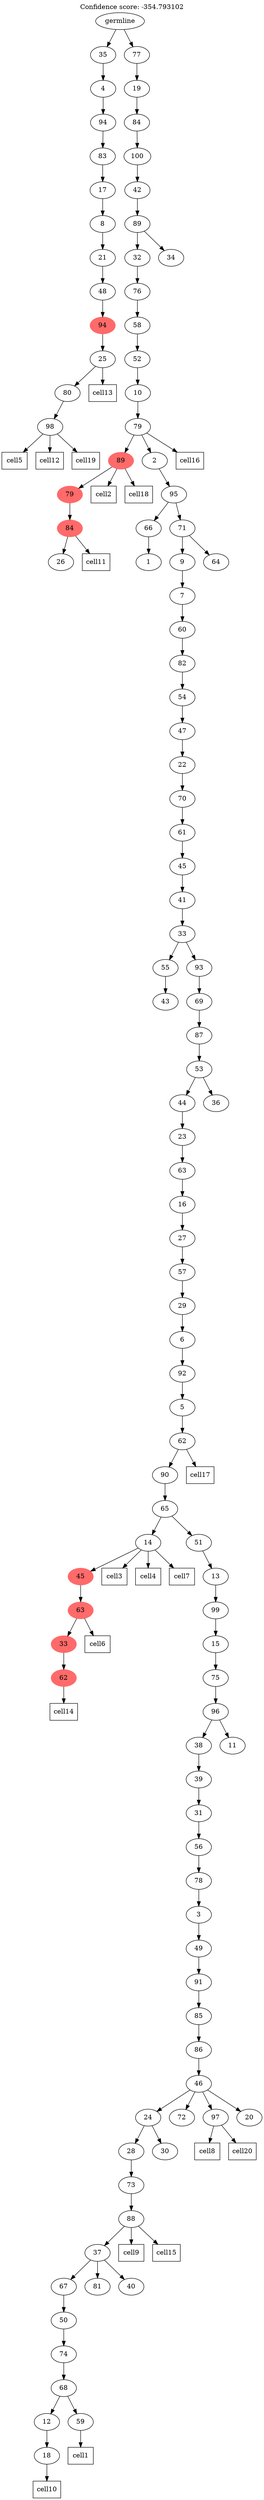 digraph g {
	"107" -> "108";
	"108" [label="98"];
	"106" -> "107";
	"107" [label="80"];
	"105" -> "106";
	"106" [label="25"];
	"104" -> "105";
	"105" [color=indianred1, style=filled, label="94"];
	"103" -> "104";
	"104" [label="48"];
	"102" -> "103";
	"103" [label="21"];
	"101" -> "102";
	"102" [label="8"];
	"100" -> "101";
	"101" [label="17"];
	"99" -> "100";
	"100" [label="83"];
	"98" -> "99";
	"99" [label="94"];
	"97" -> "98";
	"98" [label="4"];
	"94" -> "95";
	"95" [label="26"];
	"93" -> "94";
	"94" [color=indianred1, style=filled, label="84"];
	"92" -> "93";
	"93" [color=indianred1, style=filled, label="79"];
	"90" -> "91";
	"91" [label="1"];
	"87" -> "88";
	"88" [label="43"];
	"84" -> "85";
	"85" [color=indianred1, style=filled, label="62"];
	"83" -> "84";
	"84" [color=indianred1, style=filled, label="33"];
	"82" -> "83";
	"83" [color=indianred1, style=filled, label="63"];
	"81" -> "82";
	"82" [color=indianred1, style=filled, label="45"];
	"73" -> "74";
	"74" [label="18"];
	"71" -> "72";
	"72" [label="59"];
	"71" -> "73";
	"73" [label="12"];
	"70" -> "71";
	"71" [label="68"];
	"69" -> "70";
	"70" [label="74"];
	"68" -> "69";
	"69" [label="50"];
	"66" -> "67";
	"67" [label="81"];
	"66" -> "68";
	"68" [label="67"];
	"66" -> "75";
	"75" [label="40"];
	"65" -> "66";
	"66" [label="37"];
	"64" -> "65";
	"65" [label="88"];
	"63" -> "64";
	"64" [label="73"];
	"62" -> "63";
	"63" [label="28"];
	"62" -> "76";
	"76" [label="30"];
	"61" -> "62";
	"62" [label="24"];
	"61" -> "77";
	"77" [label="72"];
	"61" -> "78";
	"78" [label="97"];
	"61" -> "79";
	"79" [label="20"];
	"60" -> "61";
	"61" [label="46"];
	"59" -> "60";
	"60" [label="86"];
	"58" -> "59";
	"59" [label="85"];
	"57" -> "58";
	"58" [label="91"];
	"56" -> "57";
	"57" [label="49"];
	"55" -> "56";
	"56" [label="3"];
	"54" -> "55";
	"55" [label="78"];
	"53" -> "54";
	"54" [label="56"];
	"52" -> "53";
	"53" [label="31"];
	"51" -> "52";
	"52" [label="39"];
	"50" -> "51";
	"51" [label="38"];
	"50" -> "80";
	"80" [label="11"];
	"49" -> "50";
	"50" [label="96"];
	"48" -> "49";
	"49" [label="75"];
	"47" -> "48";
	"48" [label="15"];
	"46" -> "47";
	"47" [label="99"];
	"45" -> "46";
	"46" [label="13"];
	"44" -> "45";
	"45" [label="51"];
	"44" -> "81";
	"81" [label="14"];
	"43" -> "44";
	"44" [label="65"];
	"42" -> "43";
	"43" [label="90"];
	"41" -> "42";
	"42" [label="62"];
	"40" -> "41";
	"41" [label="5"];
	"39" -> "40";
	"40" [label="92"];
	"38" -> "39";
	"39" [label="6"];
	"37" -> "38";
	"38" [label="29"];
	"36" -> "37";
	"37" [label="57"];
	"35" -> "36";
	"36" [label="27"];
	"34" -> "35";
	"35" [label="16"];
	"33" -> "34";
	"34" [label="63"];
	"32" -> "33";
	"33" [label="23"];
	"31" -> "32";
	"32" [label="44"];
	"31" -> "86";
	"86" [label="36"];
	"30" -> "31";
	"31" [label="53"];
	"29" -> "30";
	"30" [label="87"];
	"28" -> "29";
	"29" [label="69"];
	"27" -> "28";
	"28" [label="93"];
	"27" -> "87";
	"87" [label="55"];
	"26" -> "27";
	"27" [label="33"];
	"25" -> "26";
	"26" [label="41"];
	"24" -> "25";
	"25" [label="45"];
	"23" -> "24";
	"24" [label="61"];
	"22" -> "23";
	"23" [label="70"];
	"21" -> "22";
	"22" [label="22"];
	"20" -> "21";
	"21" [label="47"];
	"19" -> "20";
	"20" [label="54"];
	"18" -> "19";
	"19" [label="82"];
	"17" -> "18";
	"18" [label="60"];
	"16" -> "17";
	"17" [label="7"];
	"15" -> "16";
	"16" [label="9"];
	"15" -> "89";
	"89" [label="64"];
	"14" -> "15";
	"15" [label="71"];
	"14" -> "90";
	"90" [label="66"];
	"13" -> "14";
	"14" [label="95"];
	"12" -> "13";
	"13" [label="2"];
	"12" -> "92";
	"92" [color=indianred1, style=filled, label="89"];
	"11" -> "12";
	"12" [label="79"];
	"10" -> "11";
	"11" [label="10"];
	"9" -> "10";
	"10" [label="52"];
	"8" -> "9";
	"9" [label="58"];
	"7" -> "8";
	"8" [label="76"];
	"6" -> "7";
	"7" [label="32"];
	"6" -> "96";
	"96" [label="34"];
	"5" -> "6";
	"6" [label="89"];
	"4" -> "5";
	"5" [label="42"];
	"3" -> "4";
	"4" [label="100"];
	"2" -> "3";
	"3" [label="84"];
	"1" -> "2";
	"2" [label="19"];
	"0" -> "1";
	"1" [label="77"];
	"0" -> "97";
	"97" [label="35"];
	"0" [label="germline"];
	"72" -> "cell1";
	"cell1" [shape=box];
	"92" -> "cell2";
	"cell2" [shape=box];
	"81" -> "cell3";
	"cell3" [shape=box];
	"81" -> "cell4";
	"cell4" [shape=box];
	"108" -> "cell5";
	"cell5" [shape=box];
	"83" -> "cell6";
	"cell6" [shape=box];
	"81" -> "cell7";
	"cell7" [shape=box];
	"78" -> "cell8";
	"cell8" [shape=box];
	"65" -> "cell9";
	"cell9" [shape=box];
	"74" -> "cell10";
	"cell10" [shape=box];
	"94" -> "cell11";
	"cell11" [shape=box];
	"108" -> "cell12";
	"cell12" [shape=box];
	"106" -> "cell13";
	"cell13" [shape=box];
	"85" -> "cell14";
	"cell14" [shape=box];
	"65" -> "cell15";
	"cell15" [shape=box];
	"12" -> "cell16";
	"cell16" [shape=box];
	"42" -> "cell17";
	"cell17" [shape=box];
	"92" -> "cell18";
	"cell18" [shape=box];
	"108" -> "cell19";
	"cell19" [shape=box];
	"78" -> "cell20";
	"cell20" [shape=box];
	labelloc="t";
	label="Confidence score: -354.793102";
}
